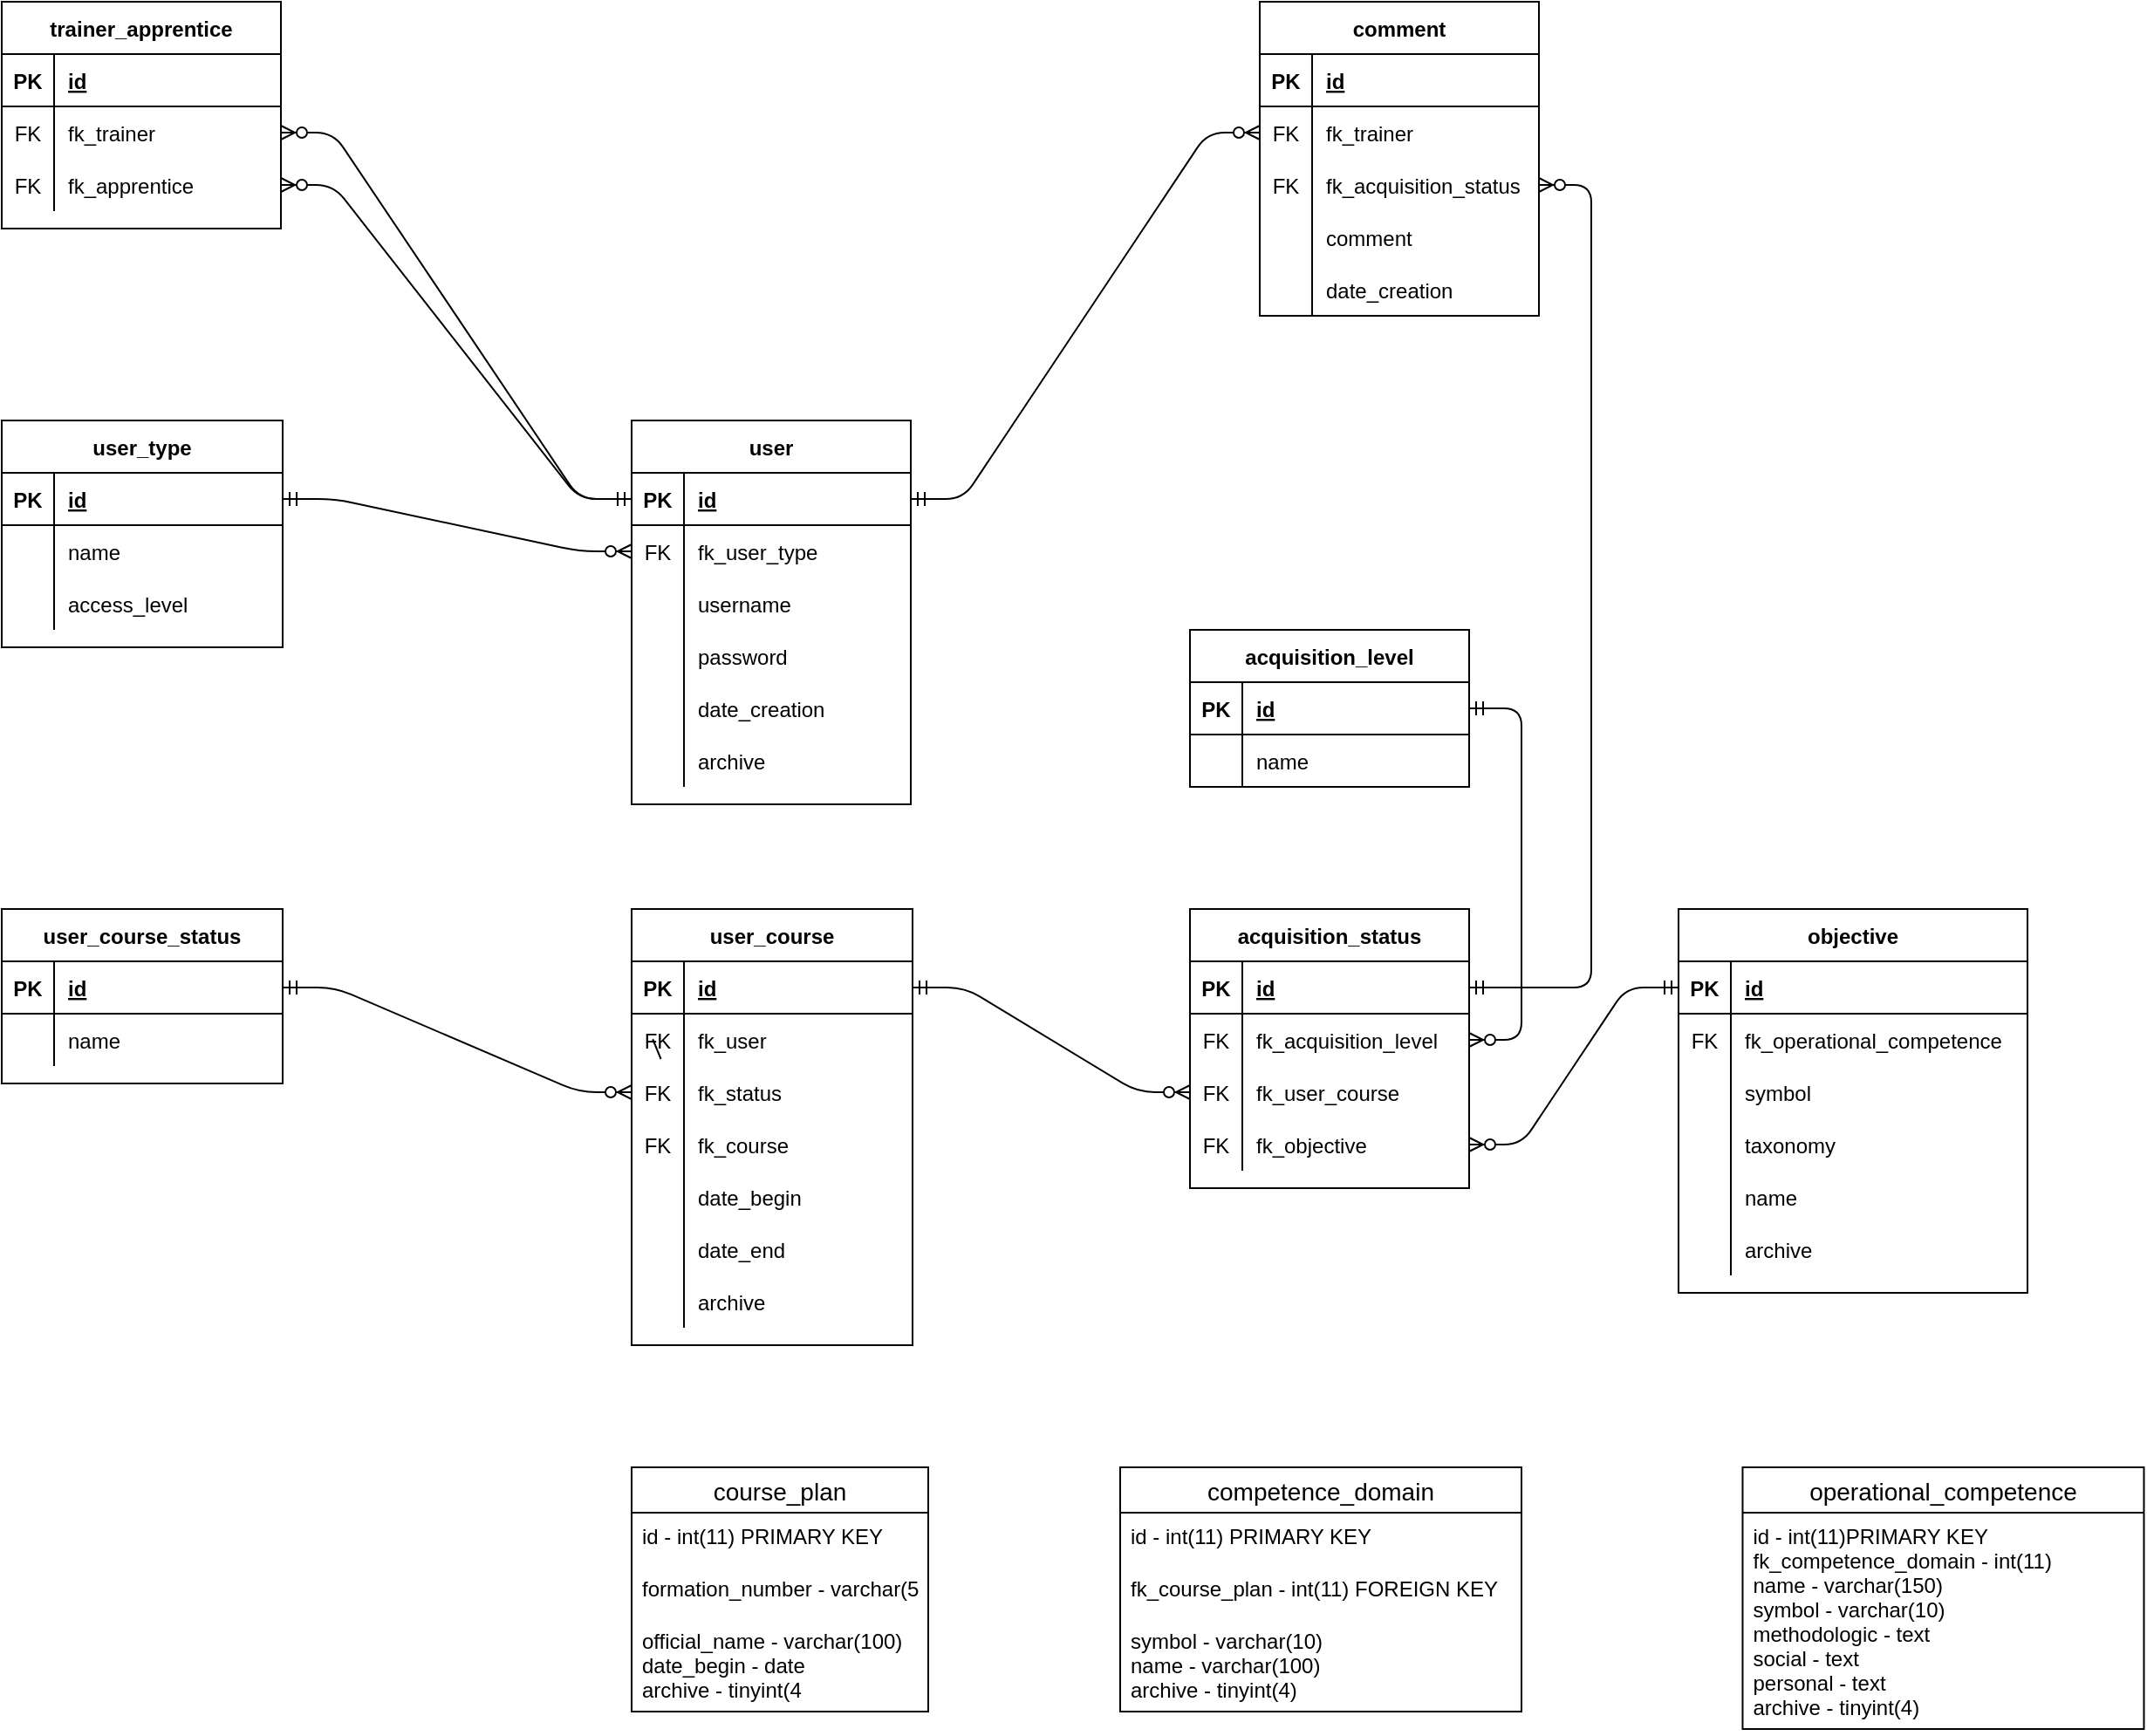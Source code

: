 <mxfile version="14.5.1" type="device"><diagram id="nrFtZgHq6ZsVmek2zuGJ" name="Page-1"><mxGraphModel dx="1990" dy="2162" grid="1" gridSize="10" guides="1" tooltips="1" connect="1" arrows="1" fold="1" page="1" pageScale="1" pageWidth="827" pageHeight="1169" math="0" shadow="0"><root><mxCell id="0"/><mxCell id="1" parent="0"/><mxCell id="5_k4IE1Wgl57Bt_z82Pm-29" value="" style="graphMlID=e2;rounded=0;endArrow=none;strokeColor=#000000;strokeWidth=1.0;startArrow=none;startFill=1;endFill=1" parent="1" edge="1"><mxGeometry relative="1" as="geometry"><mxPoint x="12.12" y="394.625" as="sourcePoint"/><mxPoint x="16.783" y="406" as="targetPoint"/></mxGeometry></mxCell><mxCell id="0BV1jl56qEXn9GhgQtEA-67" value="course_plan" style="swimlane;fontStyle=0;childLayout=stackLayout;horizontal=1;startSize=26;horizontalStack=0;resizeParent=1;resizeParentMax=0;resizeLast=0;collapsible=1;marginBottom=0;align=center;fontSize=14;" parent="1" vertex="1"><mxGeometry y="640" width="170" height="140" as="geometry"/></mxCell><mxCell id="0BV1jl56qEXn9GhgQtEA-68" value="id - int(11) PRIMARY KEY" style="text;strokeColor=none;fillColor=none;spacingLeft=4;spacingRight=4;overflow=hidden;rotatable=0;points=[[0,0.5],[1,0.5]];portConstraint=eastwest;fontSize=12;" parent="0BV1jl56qEXn9GhgQtEA-67" vertex="1"><mxGeometry y="26" width="170" height="30" as="geometry"/></mxCell><mxCell id="0BV1jl56qEXn9GhgQtEA-69" value="formation_number - varchar(5)" style="text;strokeColor=none;fillColor=none;spacingLeft=4;spacingRight=4;overflow=hidden;rotatable=0;points=[[0,0.5],[1,0.5]];portConstraint=eastwest;fontSize=12;" parent="0BV1jl56qEXn9GhgQtEA-67" vertex="1"><mxGeometry y="56" width="170" height="30" as="geometry"/></mxCell><mxCell id="0BV1jl56qEXn9GhgQtEA-70" value="official_name - varchar(100)&#10;date_begin - date&#10;archive - tinyint(4&#10;" style="text;strokeColor=none;fillColor=none;spacingLeft=4;spacingRight=4;overflow=hidden;rotatable=0;points=[[0,0.5],[1,0.5]];portConstraint=eastwest;fontSize=12;" parent="0BV1jl56qEXn9GhgQtEA-67" vertex="1"><mxGeometry y="86" width="170" height="54" as="geometry"/></mxCell><mxCell id="0BV1jl56qEXn9GhgQtEA-71" value="competence_domain" style="swimlane;fontStyle=0;childLayout=stackLayout;horizontal=1;startSize=26;horizontalStack=0;resizeParent=1;resizeParentMax=0;resizeLast=0;collapsible=1;marginBottom=0;align=center;fontSize=14;" parent="1" vertex="1"><mxGeometry x="280" y="640" width="230" height="140" as="geometry"/></mxCell><mxCell id="0BV1jl56qEXn9GhgQtEA-72" value="id - int(11) PRIMARY KEY" style="text;strokeColor=none;fillColor=none;spacingLeft=4;spacingRight=4;overflow=hidden;rotatable=0;points=[[0,0.5],[1,0.5]];portConstraint=eastwest;fontSize=12;" parent="0BV1jl56qEXn9GhgQtEA-71" vertex="1"><mxGeometry y="26" width="230" height="30" as="geometry"/></mxCell><mxCell id="0BV1jl56qEXn9GhgQtEA-73" value="fk_course_plan - int(11) FOREIGN KEY" style="text;strokeColor=none;fillColor=none;spacingLeft=4;spacingRight=4;overflow=hidden;rotatable=0;points=[[0,0.5],[1,0.5]];portConstraint=eastwest;fontSize=12;" parent="0BV1jl56qEXn9GhgQtEA-71" vertex="1"><mxGeometry y="56" width="230" height="30" as="geometry"/></mxCell><mxCell id="0BV1jl56qEXn9GhgQtEA-74" value="symbol - varchar(10)&#10;name - varchar(100)&#10;archive - tinyint(4)&#10;" style="text;strokeColor=none;fillColor=none;spacingLeft=4;spacingRight=4;overflow=hidden;rotatable=0;points=[[0,0.5],[1,0.5]];portConstraint=eastwest;fontSize=12;" parent="0BV1jl56qEXn9GhgQtEA-71" vertex="1"><mxGeometry y="86" width="230" height="54" as="geometry"/></mxCell><mxCell id="0BV1jl56qEXn9GhgQtEA-87" value="operational_competence" style="swimlane;fontStyle=0;childLayout=stackLayout;horizontal=1;startSize=26;horizontalStack=0;resizeParent=1;resizeParentMax=0;resizeLast=0;collapsible=1;marginBottom=0;align=center;fontSize=14;" parent="1" vertex="1"><mxGeometry x="636.74" y="640" width="230" height="150" as="geometry"/></mxCell><mxCell id="0BV1jl56qEXn9GhgQtEA-88" value="id - int(11)PRIMARY KEY&#10;fk_competence_domain - int(11)&#10;name - varchar(150)&#10;symbol - varchar(10)&#10;methodologic - text&#10;social - text&#10;personal - text&#10;archive - tinyint(4)&#10;" style="text;strokeColor=none;fillColor=none;spacingLeft=4;spacingRight=4;overflow=hidden;rotatable=0;points=[[0,0.5],[1,0.5]];portConstraint=eastwest;fontSize=12;" parent="0BV1jl56qEXn9GhgQtEA-87" vertex="1"><mxGeometry y="26" width="230" height="124" as="geometry"/></mxCell><mxCell id="-QQITjNCen39ZFEGmMMH-3" value="" style="edgeStyle=entityRelationEdgeStyle;fontSize=12;html=1;endArrow=ERzeroToMany;endFill=1;startArrow=ERmandOne;startFill=0;" parent="1" source="TRs-lFAUs9j5GoZxBY2p-78" target="TRs-lFAUs9j5GoZxBY2p-116" edge="1"><mxGeometry width="100" height="100" relative="1" as="geometry"><mxPoint x="-102.87" y="21.5" as="sourcePoint"/><mxPoint x="-100" y="-130" as="targetPoint"/></mxGeometry></mxCell><mxCell id="-QQITjNCen39ZFEGmMMH-4" value="" style="edgeStyle=entityRelationEdgeStyle;fontSize=12;html=1;endArrow=ERzeroToMany;endFill=1;startArrow=ERmandOne;startFill=0;" parent="1" source="TRs-lFAUs9j5GoZxBY2p-78" target="TRs-lFAUs9j5GoZxBY2p-119" edge="1"><mxGeometry width="100" height="100" relative="1" as="geometry"><mxPoint x="-102.87" y="21.5" as="sourcePoint"/><mxPoint x="-200" y="150" as="targetPoint"/></mxGeometry></mxCell><mxCell id="TRs-lFAUs9j5GoZxBY2p-1" value="acquisition_level" style="shape=table;startSize=30;container=1;collapsible=1;childLayout=tableLayout;fixedRows=1;rowLines=0;fontStyle=1;align=center;resizeLast=1;" vertex="1" parent="1"><mxGeometry x="320" y="160" width="160" height="90" as="geometry"/></mxCell><mxCell id="TRs-lFAUs9j5GoZxBY2p-2" value="" style="shape=partialRectangle;collapsible=0;dropTarget=0;pointerEvents=0;fillColor=none;top=0;left=0;bottom=1;right=0;points=[[0,0.5],[1,0.5]];portConstraint=eastwest;" vertex="1" parent="TRs-lFAUs9j5GoZxBY2p-1"><mxGeometry y="30" width="160" height="30" as="geometry"/></mxCell><mxCell id="TRs-lFAUs9j5GoZxBY2p-3" value="PK" style="shape=partialRectangle;connectable=0;fillColor=none;top=0;left=0;bottom=0;right=0;fontStyle=1;overflow=hidden;" vertex="1" parent="TRs-lFAUs9j5GoZxBY2p-2"><mxGeometry width="30" height="30" as="geometry"/></mxCell><mxCell id="TRs-lFAUs9j5GoZxBY2p-4" value="id" style="shape=partialRectangle;connectable=0;fillColor=none;top=0;left=0;bottom=0;right=0;align=left;spacingLeft=6;fontStyle=5;overflow=hidden;" vertex="1" parent="TRs-lFAUs9j5GoZxBY2p-2"><mxGeometry x="30" width="130" height="30" as="geometry"/></mxCell><mxCell id="TRs-lFAUs9j5GoZxBY2p-5" value="" style="shape=partialRectangle;collapsible=0;dropTarget=0;pointerEvents=0;fillColor=none;top=0;left=0;bottom=0;right=0;points=[[0,0.5],[1,0.5]];portConstraint=eastwest;" vertex="1" parent="TRs-lFAUs9j5GoZxBY2p-1"><mxGeometry y="60" width="160" height="30" as="geometry"/></mxCell><mxCell id="TRs-lFAUs9j5GoZxBY2p-6" value="" style="shape=partialRectangle;connectable=0;fillColor=none;top=0;left=0;bottom=0;right=0;editable=1;overflow=hidden;" vertex="1" parent="TRs-lFAUs9j5GoZxBY2p-5"><mxGeometry width="30" height="30" as="geometry"/></mxCell><mxCell id="TRs-lFAUs9j5GoZxBY2p-7" value="name" style="shape=partialRectangle;connectable=0;fillColor=none;top=0;left=0;bottom=0;right=0;align=left;spacingLeft=6;overflow=hidden;" vertex="1" parent="TRs-lFAUs9j5GoZxBY2p-5"><mxGeometry x="30" width="130" height="30" as="geometry"/></mxCell><mxCell id="TRs-lFAUs9j5GoZxBY2p-14" value="" style="edgeStyle=entityRelationEdgeStyle;fontSize=12;html=1;endArrow=ERmandOne;startArrow=ERzeroToMany;startFill=1;" edge="1" parent="1" source="TRs-lFAUs9j5GoZxBY2p-59" target="TRs-lFAUs9j5GoZxBY2p-2"><mxGeometry width="100" height="100" relative="1" as="geometry"><mxPoint x="260" y="360" as="sourcePoint"/><mxPoint x="470" y="-10" as="targetPoint"/></mxGeometry></mxCell><mxCell id="TRs-lFAUs9j5GoZxBY2p-15" value="comment" style="shape=table;startSize=30;container=1;collapsible=1;childLayout=tableLayout;fixedRows=1;rowLines=0;fontStyle=1;align=center;resizeLast=1;" vertex="1" parent="1"><mxGeometry x="360" y="-200" width="160" height="180" as="geometry"/></mxCell><mxCell id="TRs-lFAUs9j5GoZxBY2p-16" value="" style="shape=partialRectangle;collapsible=0;dropTarget=0;pointerEvents=0;fillColor=none;top=0;left=0;bottom=1;right=0;points=[[0,0.5],[1,0.5]];portConstraint=eastwest;" vertex="1" parent="TRs-lFAUs9j5GoZxBY2p-15"><mxGeometry y="30" width="160" height="30" as="geometry"/></mxCell><mxCell id="TRs-lFAUs9j5GoZxBY2p-17" value="PK" style="shape=partialRectangle;connectable=0;fillColor=none;top=0;left=0;bottom=0;right=0;fontStyle=1;overflow=hidden;" vertex="1" parent="TRs-lFAUs9j5GoZxBY2p-16"><mxGeometry width="30" height="30" as="geometry"/></mxCell><mxCell id="TRs-lFAUs9j5GoZxBY2p-18" value="id" style="shape=partialRectangle;connectable=0;fillColor=none;top=0;left=0;bottom=0;right=0;align=left;spacingLeft=6;fontStyle=5;overflow=hidden;" vertex="1" parent="TRs-lFAUs9j5GoZxBY2p-16"><mxGeometry x="30" width="130" height="30" as="geometry"/></mxCell><mxCell id="TRs-lFAUs9j5GoZxBY2p-29" value="" style="shape=partialRectangle;collapsible=0;dropTarget=0;pointerEvents=0;fillColor=none;top=0;left=0;bottom=0;right=0;points=[[0,0.5],[1,0.5]];portConstraint=eastwest;" vertex="1" parent="TRs-lFAUs9j5GoZxBY2p-15"><mxGeometry y="60" width="160" height="30" as="geometry"/></mxCell><mxCell id="TRs-lFAUs9j5GoZxBY2p-30" value="FK" style="shape=partialRectangle;connectable=0;fillColor=none;top=0;left=0;bottom=0;right=0;fontStyle=0;overflow=hidden;" vertex="1" parent="TRs-lFAUs9j5GoZxBY2p-29"><mxGeometry width="30" height="30" as="geometry"/></mxCell><mxCell id="TRs-lFAUs9j5GoZxBY2p-31" value="fk_trainer" style="shape=partialRectangle;connectable=0;fillColor=none;top=0;left=0;bottom=0;right=0;align=left;spacingLeft=6;fontStyle=0;overflow=hidden;" vertex="1" parent="TRs-lFAUs9j5GoZxBY2p-29"><mxGeometry x="30" width="130" height="30" as="geometry"/></mxCell><mxCell id="TRs-lFAUs9j5GoZxBY2p-32" value="" style="shape=partialRectangle;collapsible=0;dropTarget=0;pointerEvents=0;fillColor=none;top=0;left=0;bottom=0;right=0;points=[[0,0.5],[1,0.5]];portConstraint=eastwest;" vertex="1" parent="TRs-lFAUs9j5GoZxBY2p-15"><mxGeometry y="90" width="160" height="30" as="geometry"/></mxCell><mxCell id="TRs-lFAUs9j5GoZxBY2p-33" value="FK" style="shape=partialRectangle;connectable=0;fillColor=none;top=0;left=0;bottom=0;right=0;fontStyle=0;overflow=hidden;" vertex="1" parent="TRs-lFAUs9j5GoZxBY2p-32"><mxGeometry width="30" height="30" as="geometry"/></mxCell><mxCell id="TRs-lFAUs9j5GoZxBY2p-34" value="fk_acquisition_status" style="shape=partialRectangle;connectable=0;fillColor=none;top=0;left=0;bottom=0;right=0;align=left;spacingLeft=6;fontStyle=0;overflow=hidden;" vertex="1" parent="TRs-lFAUs9j5GoZxBY2p-32"><mxGeometry x="30" width="130" height="30" as="geometry"/></mxCell><mxCell id="TRs-lFAUs9j5GoZxBY2p-25" value="" style="shape=partialRectangle;collapsible=0;dropTarget=0;pointerEvents=0;fillColor=none;top=0;left=0;bottom=0;right=0;points=[[0,0.5],[1,0.5]];portConstraint=eastwest;" vertex="1" parent="TRs-lFAUs9j5GoZxBY2p-15"><mxGeometry y="120" width="160" height="30" as="geometry"/></mxCell><mxCell id="TRs-lFAUs9j5GoZxBY2p-26" value="" style="shape=partialRectangle;connectable=0;fillColor=none;top=0;left=0;bottom=0;right=0;editable=1;overflow=hidden;" vertex="1" parent="TRs-lFAUs9j5GoZxBY2p-25"><mxGeometry width="30" height="30" as="geometry"/></mxCell><mxCell id="TRs-lFAUs9j5GoZxBY2p-27" value="comment" style="shape=partialRectangle;connectable=0;fillColor=none;top=0;left=0;bottom=0;right=0;align=left;spacingLeft=6;overflow=hidden;" vertex="1" parent="TRs-lFAUs9j5GoZxBY2p-25"><mxGeometry x="30" width="130" height="30" as="geometry"/></mxCell><mxCell id="TRs-lFAUs9j5GoZxBY2p-35" value="" style="shape=partialRectangle;collapsible=0;dropTarget=0;pointerEvents=0;fillColor=none;top=0;left=0;bottom=0;right=0;points=[[0,0.5],[1,0.5]];portConstraint=eastwest;" vertex="1" parent="TRs-lFAUs9j5GoZxBY2p-15"><mxGeometry y="150" width="160" height="30" as="geometry"/></mxCell><mxCell id="TRs-lFAUs9j5GoZxBY2p-36" value="" style="shape=partialRectangle;connectable=0;fillColor=none;top=0;left=0;bottom=0;right=0;editable=1;overflow=hidden;" vertex="1" parent="TRs-lFAUs9j5GoZxBY2p-35"><mxGeometry width="30" height="30" as="geometry"/></mxCell><mxCell id="TRs-lFAUs9j5GoZxBY2p-37" value="date_creation" style="shape=partialRectangle;connectable=0;fillColor=none;top=0;left=0;bottom=0;right=0;align=left;spacingLeft=6;overflow=hidden;" vertex="1" parent="TRs-lFAUs9j5GoZxBY2p-35"><mxGeometry x="30" width="130" height="30" as="geometry"/></mxCell><mxCell id="TRs-lFAUs9j5GoZxBY2p-39" value="" style="edgeStyle=entityRelationEdgeStyle;fontSize=12;html=1;endArrow=ERzeroToMany;startArrow=ERmandOne;" edge="1" parent="1" source="TRs-lFAUs9j5GoZxBY2p-78" target="TRs-lFAUs9j5GoZxBY2p-29"><mxGeometry width="100" height="100" relative="1" as="geometry"><mxPoint x="180" y="-80" as="sourcePoint"/><mxPoint x="280" y="-180" as="targetPoint"/></mxGeometry></mxCell><mxCell id="TRs-lFAUs9j5GoZxBY2p-40" value="acquisition_status" style="shape=table;startSize=30;container=1;collapsible=1;childLayout=tableLayout;fixedRows=1;rowLines=0;fontStyle=1;align=center;resizeLast=1;" vertex="1" parent="1"><mxGeometry x="320" y="320" width="160" height="160" as="geometry"/></mxCell><mxCell id="TRs-lFAUs9j5GoZxBY2p-41" value="" style="shape=partialRectangle;collapsible=0;dropTarget=0;pointerEvents=0;fillColor=none;top=0;left=0;bottom=1;right=0;points=[[0,0.5],[1,0.5]];portConstraint=eastwest;" vertex="1" parent="TRs-lFAUs9j5GoZxBY2p-40"><mxGeometry y="30" width="160" height="30" as="geometry"/></mxCell><mxCell id="TRs-lFAUs9j5GoZxBY2p-42" value="PK" style="shape=partialRectangle;connectable=0;fillColor=none;top=0;left=0;bottom=0;right=0;fontStyle=1;overflow=hidden;" vertex="1" parent="TRs-lFAUs9j5GoZxBY2p-41"><mxGeometry width="30" height="30" as="geometry"/></mxCell><mxCell id="TRs-lFAUs9j5GoZxBY2p-43" value="id" style="shape=partialRectangle;connectable=0;fillColor=none;top=0;left=0;bottom=0;right=0;align=left;spacingLeft=6;fontStyle=5;overflow=hidden;" vertex="1" parent="TRs-lFAUs9j5GoZxBY2p-41"><mxGeometry x="30" width="130" height="30" as="geometry"/></mxCell><mxCell id="TRs-lFAUs9j5GoZxBY2p-59" value="" style="shape=partialRectangle;collapsible=0;dropTarget=0;pointerEvents=0;fillColor=none;top=0;left=0;bottom=0;right=0;points=[[0,0.5],[1,0.5]];portConstraint=eastwest;" vertex="1" parent="TRs-lFAUs9j5GoZxBY2p-40"><mxGeometry y="60" width="160" height="30" as="geometry"/></mxCell><mxCell id="TRs-lFAUs9j5GoZxBY2p-60" value="FK" style="shape=partialRectangle;connectable=0;fillColor=none;top=0;left=0;bottom=0;right=0;fontStyle=0;overflow=hidden;" vertex="1" parent="TRs-lFAUs9j5GoZxBY2p-59"><mxGeometry width="30" height="30" as="geometry"/></mxCell><mxCell id="TRs-lFAUs9j5GoZxBY2p-61" value="fk_acquisition_level" style="shape=partialRectangle;connectable=0;fillColor=none;top=0;left=0;bottom=0;right=0;align=left;spacingLeft=6;fontStyle=0;overflow=hidden;" vertex="1" parent="TRs-lFAUs9j5GoZxBY2p-59"><mxGeometry x="30" width="130" height="30" as="geometry"/></mxCell><mxCell id="TRs-lFAUs9j5GoZxBY2p-56" value="" style="shape=partialRectangle;collapsible=0;dropTarget=0;pointerEvents=0;fillColor=none;top=0;left=0;bottom=0;right=0;points=[[0,0.5],[1,0.5]];portConstraint=eastwest;" vertex="1" parent="TRs-lFAUs9j5GoZxBY2p-40"><mxGeometry y="90" width="160" height="30" as="geometry"/></mxCell><mxCell id="TRs-lFAUs9j5GoZxBY2p-57" value="FK" style="shape=partialRectangle;connectable=0;fillColor=none;top=0;left=0;bottom=0;right=0;fontStyle=0;overflow=hidden;" vertex="1" parent="TRs-lFAUs9j5GoZxBY2p-56"><mxGeometry width="30" height="30" as="geometry"/></mxCell><mxCell id="TRs-lFAUs9j5GoZxBY2p-58" value="fk_user_course" style="shape=partialRectangle;connectable=0;fillColor=none;top=0;left=0;bottom=0;right=0;align=left;spacingLeft=6;fontStyle=0;overflow=hidden;" vertex="1" parent="TRs-lFAUs9j5GoZxBY2p-56"><mxGeometry x="30" width="130" height="30" as="geometry"/></mxCell><mxCell id="TRs-lFAUs9j5GoZxBY2p-53" value="" style="shape=partialRectangle;collapsible=0;dropTarget=0;pointerEvents=0;fillColor=none;top=0;left=0;bottom=0;right=0;points=[[0,0.5],[1,0.5]];portConstraint=eastwest;" vertex="1" parent="TRs-lFAUs9j5GoZxBY2p-40"><mxGeometry y="120" width="160" height="30" as="geometry"/></mxCell><mxCell id="TRs-lFAUs9j5GoZxBY2p-54" value="FK" style="shape=partialRectangle;connectable=0;fillColor=none;top=0;left=0;bottom=0;right=0;fontStyle=0;overflow=hidden;" vertex="1" parent="TRs-lFAUs9j5GoZxBY2p-53"><mxGeometry width="30" height="30" as="geometry"/></mxCell><mxCell id="TRs-lFAUs9j5GoZxBY2p-55" value="fk_objective" style="shape=partialRectangle;connectable=0;fillColor=none;top=0;left=0;bottom=0;right=0;align=left;spacingLeft=6;fontStyle=0;overflow=hidden;" vertex="1" parent="TRs-lFAUs9j5GoZxBY2p-53"><mxGeometry x="30" width="130" height="30" as="geometry"/></mxCell><mxCell id="TRs-lFAUs9j5GoZxBY2p-63" value="" style="edgeStyle=entityRelationEdgeStyle;fontSize=12;html=1;endArrow=ERzeroToMany;startArrow=ERmandOne;" edge="1" parent="1" source="TRs-lFAUs9j5GoZxBY2p-41" target="TRs-lFAUs9j5GoZxBY2p-32"><mxGeometry width="100" height="100" relative="1" as="geometry"><mxPoint x="230" y="130.5" as="sourcePoint"/><mxPoint x="250" y="20.5" as="targetPoint"/></mxGeometry></mxCell><mxCell id="TRs-lFAUs9j5GoZxBY2p-64" value="user_type" style="shape=table;startSize=30;container=1;collapsible=1;childLayout=tableLayout;fixedRows=1;rowLines=0;fontStyle=1;align=center;resizeLast=1;" vertex="1" parent="1"><mxGeometry x="-361" y="40" width="161" height="130" as="geometry"/></mxCell><mxCell id="TRs-lFAUs9j5GoZxBY2p-65" value="" style="shape=partialRectangle;collapsible=0;dropTarget=0;pointerEvents=0;fillColor=none;top=0;left=0;bottom=1;right=0;points=[[0,0.5],[1,0.5]];portConstraint=eastwest;" vertex="1" parent="TRs-lFAUs9j5GoZxBY2p-64"><mxGeometry y="30" width="161" height="30" as="geometry"/></mxCell><mxCell id="TRs-lFAUs9j5GoZxBY2p-66" value="PK" style="shape=partialRectangle;connectable=0;fillColor=none;top=0;left=0;bottom=0;right=0;fontStyle=1;overflow=hidden;" vertex="1" parent="TRs-lFAUs9j5GoZxBY2p-65"><mxGeometry width="30" height="30" as="geometry"/></mxCell><mxCell id="TRs-lFAUs9j5GoZxBY2p-67" value="id" style="shape=partialRectangle;connectable=0;fillColor=none;top=0;left=0;bottom=0;right=0;align=left;spacingLeft=6;fontStyle=5;overflow=hidden;" vertex="1" parent="TRs-lFAUs9j5GoZxBY2p-65"><mxGeometry x="30" width="131" height="30" as="geometry"/></mxCell><mxCell id="TRs-lFAUs9j5GoZxBY2p-68" value="" style="shape=partialRectangle;collapsible=0;dropTarget=0;pointerEvents=0;fillColor=none;top=0;left=0;bottom=0;right=0;points=[[0,0.5],[1,0.5]];portConstraint=eastwest;" vertex="1" parent="TRs-lFAUs9j5GoZxBY2p-64"><mxGeometry y="60" width="161" height="30" as="geometry"/></mxCell><mxCell id="TRs-lFAUs9j5GoZxBY2p-69" value="" style="shape=partialRectangle;connectable=0;fillColor=none;top=0;left=0;bottom=0;right=0;editable=1;overflow=hidden;" vertex="1" parent="TRs-lFAUs9j5GoZxBY2p-68"><mxGeometry width="30" height="30" as="geometry"/></mxCell><mxCell id="TRs-lFAUs9j5GoZxBY2p-70" value="name" style="shape=partialRectangle;connectable=0;fillColor=none;top=0;left=0;bottom=0;right=0;align=left;spacingLeft=6;overflow=hidden;" vertex="1" parent="TRs-lFAUs9j5GoZxBY2p-68"><mxGeometry x="30" width="131" height="30" as="geometry"/></mxCell><mxCell id="TRs-lFAUs9j5GoZxBY2p-71" value="" style="shape=partialRectangle;collapsible=0;dropTarget=0;pointerEvents=0;fillColor=none;top=0;left=0;bottom=0;right=0;points=[[0,0.5],[1,0.5]];portConstraint=eastwest;" vertex="1" parent="TRs-lFAUs9j5GoZxBY2p-64"><mxGeometry y="90" width="161" height="30" as="geometry"/></mxCell><mxCell id="TRs-lFAUs9j5GoZxBY2p-72" value="" style="shape=partialRectangle;connectable=0;fillColor=none;top=0;left=0;bottom=0;right=0;editable=1;overflow=hidden;" vertex="1" parent="TRs-lFAUs9j5GoZxBY2p-71"><mxGeometry width="30" height="30" as="geometry"/></mxCell><mxCell id="TRs-lFAUs9j5GoZxBY2p-73" value="access_level" style="shape=partialRectangle;connectable=0;fillColor=none;top=0;left=0;bottom=0;right=0;align=left;spacingLeft=6;overflow=hidden;" vertex="1" parent="TRs-lFAUs9j5GoZxBY2p-71"><mxGeometry x="30" width="131" height="30" as="geometry"/></mxCell><mxCell id="TRs-lFAUs9j5GoZxBY2p-77" value="user" style="shape=table;startSize=30;container=1;collapsible=1;childLayout=tableLayout;fixedRows=1;rowLines=0;fontStyle=1;align=center;resizeLast=1;" vertex="1" parent="1"><mxGeometry y="40" width="160" height="220" as="geometry"><mxRectangle y="40" width="60" height="30" as="alternateBounds"/></mxGeometry></mxCell><mxCell id="TRs-lFAUs9j5GoZxBY2p-78" value="" style="shape=partialRectangle;collapsible=0;dropTarget=0;pointerEvents=0;fillColor=none;top=0;left=0;bottom=1;right=0;points=[[0,0.5],[1,0.5]];portConstraint=eastwest;" vertex="1" parent="TRs-lFAUs9j5GoZxBY2p-77"><mxGeometry y="30" width="160" height="30" as="geometry"/></mxCell><mxCell id="TRs-lFAUs9j5GoZxBY2p-79" value="PK" style="shape=partialRectangle;connectable=0;fillColor=none;top=0;left=0;bottom=0;right=0;fontStyle=1;overflow=hidden;" vertex="1" parent="TRs-lFAUs9j5GoZxBY2p-78"><mxGeometry width="30" height="30" as="geometry"/></mxCell><mxCell id="TRs-lFAUs9j5GoZxBY2p-80" value="id" style="shape=partialRectangle;connectable=0;fillColor=none;top=0;left=0;bottom=0;right=0;align=left;spacingLeft=6;fontStyle=5;overflow=hidden;" vertex="1" parent="TRs-lFAUs9j5GoZxBY2p-78"><mxGeometry x="30" width="130" height="30" as="geometry"/></mxCell><mxCell id="TRs-lFAUs9j5GoZxBY2p-94" value="" style="shape=partialRectangle;collapsible=0;dropTarget=0;pointerEvents=0;fillColor=none;top=0;left=0;bottom=0;right=0;points=[[0,0.5],[1,0.5]];portConstraint=eastwest;" vertex="1" parent="TRs-lFAUs9j5GoZxBY2p-77"><mxGeometry y="60" width="160" height="30" as="geometry"/></mxCell><mxCell id="TRs-lFAUs9j5GoZxBY2p-95" value="FK" style="shape=partialRectangle;connectable=0;fillColor=none;top=0;left=0;bottom=0;right=0;fontStyle=0;overflow=hidden;" vertex="1" parent="TRs-lFAUs9j5GoZxBY2p-94"><mxGeometry width="30" height="30" as="geometry"/></mxCell><mxCell id="TRs-lFAUs9j5GoZxBY2p-96" value="fk_user_type" style="shape=partialRectangle;connectable=0;fillColor=none;top=0;left=0;bottom=0;right=0;align=left;spacingLeft=6;fontStyle=0;overflow=hidden;" vertex="1" parent="TRs-lFAUs9j5GoZxBY2p-94"><mxGeometry x="30" width="130" height="30" as="geometry"/></mxCell><mxCell id="TRs-lFAUs9j5GoZxBY2p-81" value="" style="shape=partialRectangle;collapsible=0;dropTarget=0;pointerEvents=0;fillColor=none;top=0;left=0;bottom=0;right=0;points=[[0,0.5],[1,0.5]];portConstraint=eastwest;" vertex="1" parent="TRs-lFAUs9j5GoZxBY2p-77"><mxGeometry y="90" width="160" height="30" as="geometry"/></mxCell><mxCell id="TRs-lFAUs9j5GoZxBY2p-82" value="" style="shape=partialRectangle;connectable=0;fillColor=none;top=0;left=0;bottom=0;right=0;editable=1;overflow=hidden;" vertex="1" parent="TRs-lFAUs9j5GoZxBY2p-81"><mxGeometry width="30" height="30" as="geometry"/></mxCell><mxCell id="TRs-lFAUs9j5GoZxBY2p-83" value="username" style="shape=partialRectangle;connectable=0;fillColor=none;top=0;left=0;bottom=0;right=0;align=left;spacingLeft=6;overflow=hidden;" vertex="1" parent="TRs-lFAUs9j5GoZxBY2p-81"><mxGeometry x="30" width="130" height="30" as="geometry"/></mxCell><mxCell id="TRs-lFAUs9j5GoZxBY2p-84" value="" style="shape=partialRectangle;collapsible=0;dropTarget=0;pointerEvents=0;fillColor=none;top=0;left=0;bottom=0;right=0;points=[[0,0.5],[1,0.5]];portConstraint=eastwest;" vertex="1" parent="TRs-lFAUs9j5GoZxBY2p-77"><mxGeometry y="120" width="160" height="30" as="geometry"/></mxCell><mxCell id="TRs-lFAUs9j5GoZxBY2p-85" value="" style="shape=partialRectangle;connectable=0;fillColor=none;top=0;left=0;bottom=0;right=0;editable=1;overflow=hidden;" vertex="1" parent="TRs-lFAUs9j5GoZxBY2p-84"><mxGeometry width="30" height="30" as="geometry"/></mxCell><mxCell id="TRs-lFAUs9j5GoZxBY2p-86" value="password" style="shape=partialRectangle;connectable=0;fillColor=none;top=0;left=0;bottom=0;right=0;align=left;spacingLeft=6;overflow=hidden;" vertex="1" parent="TRs-lFAUs9j5GoZxBY2p-84"><mxGeometry x="30" width="130" height="30" as="geometry"/></mxCell><mxCell id="TRs-lFAUs9j5GoZxBY2p-87" value="" style="shape=partialRectangle;collapsible=0;dropTarget=0;pointerEvents=0;fillColor=none;top=0;left=0;bottom=0;right=0;points=[[0,0.5],[1,0.5]];portConstraint=eastwest;" vertex="1" parent="TRs-lFAUs9j5GoZxBY2p-77"><mxGeometry y="150" width="160" height="30" as="geometry"/></mxCell><mxCell id="TRs-lFAUs9j5GoZxBY2p-88" value="" style="shape=partialRectangle;connectable=0;fillColor=none;top=0;left=0;bottom=0;right=0;editable=1;overflow=hidden;" vertex="1" parent="TRs-lFAUs9j5GoZxBY2p-87"><mxGeometry width="30" height="30" as="geometry"/></mxCell><mxCell id="TRs-lFAUs9j5GoZxBY2p-89" value="date_creation" style="shape=partialRectangle;connectable=0;fillColor=none;top=0;left=0;bottom=0;right=0;align=left;spacingLeft=6;overflow=hidden;" vertex="1" parent="TRs-lFAUs9j5GoZxBY2p-87"><mxGeometry x="30" width="130" height="30" as="geometry"/></mxCell><mxCell id="TRs-lFAUs9j5GoZxBY2p-97" value="" style="shape=partialRectangle;collapsible=0;dropTarget=0;pointerEvents=0;fillColor=none;top=0;left=0;bottom=0;right=0;points=[[0,0.5],[1,0.5]];portConstraint=eastwest;" vertex="1" parent="TRs-lFAUs9j5GoZxBY2p-77"><mxGeometry y="180" width="160" height="30" as="geometry"/></mxCell><mxCell id="TRs-lFAUs9j5GoZxBY2p-98" value="" style="shape=partialRectangle;connectable=0;fillColor=none;top=0;left=0;bottom=0;right=0;editable=1;overflow=hidden;" vertex="1" parent="TRs-lFAUs9j5GoZxBY2p-97"><mxGeometry width="30" height="30" as="geometry"/></mxCell><mxCell id="TRs-lFAUs9j5GoZxBY2p-99" value="archive" style="shape=partialRectangle;connectable=0;fillColor=none;top=0;left=0;bottom=0;right=0;align=left;spacingLeft=6;overflow=hidden;" vertex="1" parent="TRs-lFAUs9j5GoZxBY2p-97"><mxGeometry x="30" width="130" height="30" as="geometry"/></mxCell><mxCell id="TRs-lFAUs9j5GoZxBY2p-101" value="" style="edgeStyle=entityRelationEdgeStyle;fontSize=12;html=1;endArrow=ERzeroToMany;startArrow=ERmandOne;" edge="1" parent="1" source="TRs-lFAUs9j5GoZxBY2p-65" target="TRs-lFAUs9j5GoZxBY2p-94"><mxGeometry width="100" height="100" relative="1" as="geometry"><mxPoint x="170" y="130" as="sourcePoint"/><mxPoint x="170" y="-170" as="targetPoint"/></mxGeometry></mxCell><mxCell id="TRs-lFAUs9j5GoZxBY2p-103" value="trainer_apprentice" style="shape=table;startSize=30;container=1;collapsible=1;childLayout=tableLayout;fixedRows=1;rowLines=0;fontStyle=1;align=center;resizeLast=1;" vertex="1" parent="1"><mxGeometry x="-361" y="-200" width="160" height="130" as="geometry"/></mxCell><mxCell id="TRs-lFAUs9j5GoZxBY2p-104" value="" style="shape=partialRectangle;collapsible=0;dropTarget=0;pointerEvents=0;fillColor=none;top=0;left=0;bottom=1;right=0;points=[[0,0.5],[1,0.5]];portConstraint=eastwest;" vertex="1" parent="TRs-lFAUs9j5GoZxBY2p-103"><mxGeometry y="30" width="160" height="30" as="geometry"/></mxCell><mxCell id="TRs-lFAUs9j5GoZxBY2p-105" value="PK" style="shape=partialRectangle;connectable=0;fillColor=none;top=0;left=0;bottom=0;right=0;fontStyle=1;overflow=hidden;" vertex="1" parent="TRs-lFAUs9j5GoZxBY2p-104"><mxGeometry width="30" height="30" as="geometry"/></mxCell><mxCell id="TRs-lFAUs9j5GoZxBY2p-106" value="id" style="shape=partialRectangle;connectable=0;fillColor=none;top=0;left=0;bottom=0;right=0;align=left;spacingLeft=6;fontStyle=5;overflow=hidden;" vertex="1" parent="TRs-lFAUs9j5GoZxBY2p-104"><mxGeometry x="30" width="130" height="30" as="geometry"/></mxCell><mxCell id="TRs-lFAUs9j5GoZxBY2p-116" value="" style="shape=partialRectangle;collapsible=0;dropTarget=0;pointerEvents=0;fillColor=none;top=0;left=0;bottom=0;right=0;points=[[0,0.5],[1,0.5]];portConstraint=eastwest;" vertex="1" parent="TRs-lFAUs9j5GoZxBY2p-103"><mxGeometry y="60" width="160" height="30" as="geometry"/></mxCell><mxCell id="TRs-lFAUs9j5GoZxBY2p-117" value="FK" style="shape=partialRectangle;connectable=0;fillColor=none;top=0;left=0;bottom=0;right=0;fontStyle=0;overflow=hidden;" vertex="1" parent="TRs-lFAUs9j5GoZxBY2p-116"><mxGeometry width="30" height="30" as="geometry"/></mxCell><mxCell id="TRs-lFAUs9j5GoZxBY2p-118" value="fk_trainer" style="shape=partialRectangle;connectable=0;fillColor=none;top=0;left=0;bottom=0;right=0;align=left;spacingLeft=6;fontStyle=0;overflow=hidden;" vertex="1" parent="TRs-lFAUs9j5GoZxBY2p-116"><mxGeometry x="30" width="130" height="30" as="geometry"/></mxCell><mxCell id="TRs-lFAUs9j5GoZxBY2p-119" value="" style="shape=partialRectangle;collapsible=0;dropTarget=0;pointerEvents=0;fillColor=none;top=0;left=0;bottom=0;right=0;points=[[0,0.5],[1,0.5]];portConstraint=eastwest;" vertex="1" parent="TRs-lFAUs9j5GoZxBY2p-103"><mxGeometry y="90" width="160" height="30" as="geometry"/></mxCell><mxCell id="TRs-lFAUs9j5GoZxBY2p-120" value="FK" style="shape=partialRectangle;connectable=0;fillColor=none;top=0;left=0;bottom=0;right=0;fontStyle=0;overflow=hidden;" vertex="1" parent="TRs-lFAUs9j5GoZxBY2p-119"><mxGeometry width="30" height="30" as="geometry"/></mxCell><mxCell id="TRs-lFAUs9j5GoZxBY2p-121" value="fk_apprentice" style="shape=partialRectangle;connectable=0;fillColor=none;top=0;left=0;bottom=0;right=0;align=left;spacingLeft=6;fontStyle=0;overflow=hidden;" vertex="1" parent="TRs-lFAUs9j5GoZxBY2p-119"><mxGeometry x="30" width="130" height="30" as="geometry"/></mxCell><mxCell id="TRs-lFAUs9j5GoZxBY2p-123" value="user_course_status" style="shape=table;startSize=30;container=1;collapsible=1;childLayout=tableLayout;fixedRows=1;rowLines=0;fontStyle=1;align=center;resizeLast=1;" vertex="1" parent="1"><mxGeometry x="-361" y="320" width="161" height="100" as="geometry"/></mxCell><mxCell id="TRs-lFAUs9j5GoZxBY2p-124" value="" style="shape=partialRectangle;collapsible=0;dropTarget=0;pointerEvents=0;fillColor=none;top=0;left=0;bottom=1;right=0;points=[[0,0.5],[1,0.5]];portConstraint=eastwest;" vertex="1" parent="TRs-lFAUs9j5GoZxBY2p-123"><mxGeometry y="30" width="161" height="30" as="geometry"/></mxCell><mxCell id="TRs-lFAUs9j5GoZxBY2p-125" value="PK" style="shape=partialRectangle;connectable=0;fillColor=none;top=0;left=0;bottom=0;right=0;fontStyle=1;overflow=hidden;" vertex="1" parent="TRs-lFAUs9j5GoZxBY2p-124"><mxGeometry width="30" height="30" as="geometry"/></mxCell><mxCell id="TRs-lFAUs9j5GoZxBY2p-126" value="id" style="shape=partialRectangle;connectable=0;fillColor=none;top=0;left=0;bottom=0;right=0;align=left;spacingLeft=6;fontStyle=5;overflow=hidden;" vertex="1" parent="TRs-lFAUs9j5GoZxBY2p-124"><mxGeometry x="30" width="131" height="30" as="geometry"/></mxCell><mxCell id="TRs-lFAUs9j5GoZxBY2p-127" value="" style="shape=partialRectangle;collapsible=0;dropTarget=0;pointerEvents=0;fillColor=none;top=0;left=0;bottom=0;right=0;points=[[0,0.5],[1,0.5]];portConstraint=eastwest;" vertex="1" parent="TRs-lFAUs9j5GoZxBY2p-123"><mxGeometry y="60" width="161" height="30" as="geometry"/></mxCell><mxCell id="TRs-lFAUs9j5GoZxBY2p-128" value="" style="shape=partialRectangle;connectable=0;fillColor=none;top=0;left=0;bottom=0;right=0;editable=1;overflow=hidden;" vertex="1" parent="TRs-lFAUs9j5GoZxBY2p-127"><mxGeometry width="30" height="30" as="geometry"/></mxCell><mxCell id="TRs-lFAUs9j5GoZxBY2p-129" value="name" style="shape=partialRectangle;connectable=0;fillColor=none;top=0;left=0;bottom=0;right=0;align=left;spacingLeft=6;overflow=hidden;" vertex="1" parent="TRs-lFAUs9j5GoZxBY2p-127"><mxGeometry x="30" width="131" height="30" as="geometry"/></mxCell><mxCell id="TRs-lFAUs9j5GoZxBY2p-140" value="user_course" style="shape=table;startSize=30;container=1;collapsible=1;childLayout=tableLayout;fixedRows=1;rowLines=0;fontStyle=1;align=center;resizeLast=1;" vertex="1" parent="1"><mxGeometry y="320" width="161" height="250" as="geometry"/></mxCell><mxCell id="TRs-lFAUs9j5GoZxBY2p-141" value="" style="shape=partialRectangle;collapsible=0;dropTarget=0;pointerEvents=0;fillColor=none;top=0;left=0;bottom=1;right=0;points=[[0,0.5],[1,0.5]];portConstraint=eastwest;" vertex="1" parent="TRs-lFAUs9j5GoZxBY2p-140"><mxGeometry y="30" width="161" height="30" as="geometry"/></mxCell><mxCell id="TRs-lFAUs9j5GoZxBY2p-142" value="PK" style="shape=partialRectangle;connectable=0;fillColor=none;top=0;left=0;bottom=0;right=0;fontStyle=1;overflow=hidden;" vertex="1" parent="TRs-lFAUs9j5GoZxBY2p-141"><mxGeometry width="30" height="30" as="geometry"/></mxCell><mxCell id="TRs-lFAUs9j5GoZxBY2p-143" value="id" style="shape=partialRectangle;connectable=0;fillColor=none;top=0;left=0;bottom=0;right=0;align=left;spacingLeft=6;fontStyle=5;overflow=hidden;" vertex="1" parent="TRs-lFAUs9j5GoZxBY2p-141"><mxGeometry x="30" width="131" height="30" as="geometry"/></mxCell><mxCell id="TRs-lFAUs9j5GoZxBY2p-153" value="" style="shape=partialRectangle;collapsible=0;dropTarget=0;pointerEvents=0;fillColor=none;top=0;left=0;bottom=0;right=0;points=[[0,0.5],[1,0.5]];portConstraint=eastwest;" vertex="1" parent="TRs-lFAUs9j5GoZxBY2p-140"><mxGeometry y="60" width="161" height="30" as="geometry"/></mxCell><mxCell id="TRs-lFAUs9j5GoZxBY2p-154" value="FK" style="shape=partialRectangle;connectable=0;fillColor=none;top=0;left=0;bottom=0;right=0;fontStyle=0;overflow=hidden;" vertex="1" parent="TRs-lFAUs9j5GoZxBY2p-153"><mxGeometry width="30" height="30" as="geometry"/></mxCell><mxCell id="TRs-lFAUs9j5GoZxBY2p-155" value="fk_user" style="shape=partialRectangle;connectable=0;fillColor=none;top=0;left=0;bottom=0;right=0;align=left;spacingLeft=6;fontStyle=0;overflow=hidden;" vertex="1" parent="TRs-lFAUs9j5GoZxBY2p-153"><mxGeometry x="30" width="131" height="30" as="geometry"/></mxCell><mxCell id="TRs-lFAUs9j5GoZxBY2p-159" value="" style="shape=partialRectangle;collapsible=0;dropTarget=0;pointerEvents=0;fillColor=none;top=0;left=0;bottom=0;right=0;points=[[0,0.5],[1,0.5]];portConstraint=eastwest;" vertex="1" parent="TRs-lFAUs9j5GoZxBY2p-140"><mxGeometry y="90" width="161" height="30" as="geometry"/></mxCell><mxCell id="TRs-lFAUs9j5GoZxBY2p-160" value="FK" style="shape=partialRectangle;connectable=0;fillColor=none;top=0;left=0;bottom=0;right=0;fontStyle=0;overflow=hidden;" vertex="1" parent="TRs-lFAUs9j5GoZxBY2p-159"><mxGeometry width="30" height="30" as="geometry"/></mxCell><mxCell id="TRs-lFAUs9j5GoZxBY2p-161" value="fk_status" style="shape=partialRectangle;connectable=0;fillColor=none;top=0;left=0;bottom=0;right=0;align=left;spacingLeft=6;fontStyle=0;overflow=hidden;" vertex="1" parent="TRs-lFAUs9j5GoZxBY2p-159"><mxGeometry x="30" width="131" height="30" as="geometry"/></mxCell><mxCell id="TRs-lFAUs9j5GoZxBY2p-156" value="" style="shape=partialRectangle;collapsible=0;dropTarget=0;pointerEvents=0;fillColor=none;top=0;left=0;bottom=0;right=0;points=[[0,0.5],[1,0.5]];portConstraint=eastwest;" vertex="1" parent="TRs-lFAUs9j5GoZxBY2p-140"><mxGeometry y="120" width="161" height="30" as="geometry"/></mxCell><mxCell id="TRs-lFAUs9j5GoZxBY2p-157" value="FK" style="shape=partialRectangle;connectable=0;fillColor=none;top=0;left=0;bottom=0;right=0;fontStyle=0;overflow=hidden;" vertex="1" parent="TRs-lFAUs9j5GoZxBY2p-156"><mxGeometry width="30" height="30" as="geometry"/></mxCell><mxCell id="TRs-lFAUs9j5GoZxBY2p-158" value="fk_course" style="shape=partialRectangle;connectable=0;fillColor=none;top=0;left=0;bottom=0;right=0;align=left;spacingLeft=6;fontStyle=0;overflow=hidden;" vertex="1" parent="TRs-lFAUs9j5GoZxBY2p-156"><mxGeometry x="30" width="131" height="30" as="geometry"/></mxCell><mxCell id="TRs-lFAUs9j5GoZxBY2p-144" value="" style="shape=partialRectangle;collapsible=0;dropTarget=0;pointerEvents=0;fillColor=none;top=0;left=0;bottom=0;right=0;points=[[0,0.5],[1,0.5]];portConstraint=eastwest;" vertex="1" parent="TRs-lFAUs9j5GoZxBY2p-140"><mxGeometry y="150" width="161" height="30" as="geometry"/></mxCell><mxCell id="TRs-lFAUs9j5GoZxBY2p-145" value="" style="shape=partialRectangle;connectable=0;fillColor=none;top=0;left=0;bottom=0;right=0;editable=1;overflow=hidden;" vertex="1" parent="TRs-lFAUs9j5GoZxBY2p-144"><mxGeometry width="30" height="30" as="geometry"/></mxCell><mxCell id="TRs-lFAUs9j5GoZxBY2p-146" value="date_begin" style="shape=partialRectangle;connectable=0;fillColor=none;top=0;left=0;bottom=0;right=0;align=left;spacingLeft=6;overflow=hidden;" vertex="1" parent="TRs-lFAUs9j5GoZxBY2p-144"><mxGeometry x="30" width="131" height="30" as="geometry"/></mxCell><mxCell id="TRs-lFAUs9j5GoZxBY2p-147" value="" style="shape=partialRectangle;collapsible=0;dropTarget=0;pointerEvents=0;fillColor=none;top=0;left=0;bottom=0;right=0;points=[[0,0.5],[1,0.5]];portConstraint=eastwest;" vertex="1" parent="TRs-lFAUs9j5GoZxBY2p-140"><mxGeometry y="180" width="161" height="30" as="geometry"/></mxCell><mxCell id="TRs-lFAUs9j5GoZxBY2p-148" value="" style="shape=partialRectangle;connectable=0;fillColor=none;top=0;left=0;bottom=0;right=0;editable=1;overflow=hidden;" vertex="1" parent="TRs-lFAUs9j5GoZxBY2p-147"><mxGeometry width="30" height="30" as="geometry"/></mxCell><mxCell id="TRs-lFAUs9j5GoZxBY2p-149" value="date_end" style="shape=partialRectangle;connectable=0;fillColor=none;top=0;left=0;bottom=0;right=0;align=left;spacingLeft=6;overflow=hidden;" vertex="1" parent="TRs-lFAUs9j5GoZxBY2p-147"><mxGeometry x="30" width="131" height="30" as="geometry"/></mxCell><mxCell id="TRs-lFAUs9j5GoZxBY2p-150" value="" style="shape=partialRectangle;collapsible=0;dropTarget=0;pointerEvents=0;fillColor=none;top=0;left=0;bottom=0;right=0;points=[[0,0.5],[1,0.5]];portConstraint=eastwest;" vertex="1" parent="TRs-lFAUs9j5GoZxBY2p-140"><mxGeometry y="210" width="161" height="30" as="geometry"/></mxCell><mxCell id="TRs-lFAUs9j5GoZxBY2p-151" value="" style="shape=partialRectangle;connectable=0;fillColor=none;top=0;left=0;bottom=0;right=0;editable=1;overflow=hidden;" vertex="1" parent="TRs-lFAUs9j5GoZxBY2p-150"><mxGeometry width="30" height="30" as="geometry"/></mxCell><mxCell id="TRs-lFAUs9j5GoZxBY2p-152" value="archive" style="shape=partialRectangle;connectable=0;fillColor=none;top=0;left=0;bottom=0;right=0;align=left;spacingLeft=6;overflow=hidden;" vertex="1" parent="TRs-lFAUs9j5GoZxBY2p-150"><mxGeometry x="30" width="131" height="30" as="geometry"/></mxCell><mxCell id="TRs-lFAUs9j5GoZxBY2p-162" value="" style="edgeStyle=entityRelationEdgeStyle;fontSize=12;html=1;endArrow=ERzeroToMany;startArrow=ERmandOne;" edge="1" parent="1" source="TRs-lFAUs9j5GoZxBY2p-124" target="TRs-lFAUs9j5GoZxBY2p-159"><mxGeometry width="100" height="100" relative="1" as="geometry"><mxPoint x="-140" y="700" as="sourcePoint"/><mxPoint x="-40" y="600" as="targetPoint"/></mxGeometry></mxCell><mxCell id="TRs-lFAUs9j5GoZxBY2p-163" value="objective" style="shape=table;startSize=30;container=1;collapsible=1;childLayout=tableLayout;fixedRows=1;rowLines=0;fontStyle=1;align=center;resizeLast=1;" vertex="1" parent="1"><mxGeometry x="600" y="320" width="200" height="220" as="geometry"/></mxCell><mxCell id="TRs-lFAUs9j5GoZxBY2p-164" value="" style="shape=partialRectangle;collapsible=0;dropTarget=0;pointerEvents=0;fillColor=none;top=0;left=0;bottom=1;right=0;points=[[0,0.5],[1,0.5]];portConstraint=eastwest;" vertex="1" parent="TRs-lFAUs9j5GoZxBY2p-163"><mxGeometry y="30" width="200" height="30" as="geometry"/></mxCell><mxCell id="TRs-lFAUs9j5GoZxBY2p-165" value="PK" style="shape=partialRectangle;connectable=0;fillColor=none;top=0;left=0;bottom=0;right=0;fontStyle=1;overflow=hidden;" vertex="1" parent="TRs-lFAUs9j5GoZxBY2p-164"><mxGeometry width="30" height="30" as="geometry"/></mxCell><mxCell id="TRs-lFAUs9j5GoZxBY2p-166" value="id" style="shape=partialRectangle;connectable=0;fillColor=none;top=0;left=0;bottom=0;right=0;align=left;spacingLeft=6;fontStyle=5;overflow=hidden;" vertex="1" parent="TRs-lFAUs9j5GoZxBY2p-164"><mxGeometry x="30" width="170" height="30" as="geometry"/></mxCell><mxCell id="TRs-lFAUs9j5GoZxBY2p-176" value="" style="shape=partialRectangle;collapsible=0;dropTarget=0;pointerEvents=0;fillColor=none;top=0;left=0;bottom=0;right=0;points=[[0,0.5],[1,0.5]];portConstraint=eastwest;" vertex="1" parent="TRs-lFAUs9j5GoZxBY2p-163"><mxGeometry y="60" width="200" height="30" as="geometry"/></mxCell><mxCell id="TRs-lFAUs9j5GoZxBY2p-177" value="FK" style="shape=partialRectangle;connectable=0;fillColor=none;top=0;left=0;bottom=0;right=0;fontStyle=0;overflow=hidden;" vertex="1" parent="TRs-lFAUs9j5GoZxBY2p-176"><mxGeometry width="30" height="30" as="geometry"/></mxCell><mxCell id="TRs-lFAUs9j5GoZxBY2p-178" value="fk_operational_competence" style="shape=partialRectangle;connectable=0;fillColor=none;top=0;left=0;bottom=0;right=0;align=left;spacingLeft=6;fontStyle=0;overflow=hidden;" vertex="1" parent="TRs-lFAUs9j5GoZxBY2p-176"><mxGeometry x="30" width="170" height="30" as="geometry"/></mxCell><mxCell id="TRs-lFAUs9j5GoZxBY2p-167" value="" style="shape=partialRectangle;collapsible=0;dropTarget=0;pointerEvents=0;fillColor=none;top=0;left=0;bottom=0;right=0;points=[[0,0.5],[1,0.5]];portConstraint=eastwest;" vertex="1" parent="TRs-lFAUs9j5GoZxBY2p-163"><mxGeometry y="90" width="200" height="30" as="geometry"/></mxCell><mxCell id="TRs-lFAUs9j5GoZxBY2p-168" value="" style="shape=partialRectangle;connectable=0;fillColor=none;top=0;left=0;bottom=0;right=0;editable=1;overflow=hidden;" vertex="1" parent="TRs-lFAUs9j5GoZxBY2p-167"><mxGeometry width="30" height="30" as="geometry"/></mxCell><mxCell id="TRs-lFAUs9j5GoZxBY2p-169" value="symbol" style="shape=partialRectangle;connectable=0;fillColor=none;top=0;left=0;bottom=0;right=0;align=left;spacingLeft=6;overflow=hidden;" vertex="1" parent="TRs-lFAUs9j5GoZxBY2p-167"><mxGeometry x="30" width="170" height="30" as="geometry"/></mxCell><mxCell id="TRs-lFAUs9j5GoZxBY2p-170" value="" style="shape=partialRectangle;collapsible=0;dropTarget=0;pointerEvents=0;fillColor=none;top=0;left=0;bottom=0;right=0;points=[[0,0.5],[1,0.5]];portConstraint=eastwest;" vertex="1" parent="TRs-lFAUs9j5GoZxBY2p-163"><mxGeometry y="120" width="200" height="30" as="geometry"/></mxCell><mxCell id="TRs-lFAUs9j5GoZxBY2p-171" value="" style="shape=partialRectangle;connectable=0;fillColor=none;top=0;left=0;bottom=0;right=0;editable=1;overflow=hidden;" vertex="1" parent="TRs-lFAUs9j5GoZxBY2p-170"><mxGeometry width="30" height="30" as="geometry"/></mxCell><mxCell id="TRs-lFAUs9j5GoZxBY2p-172" value="taxonomy" style="shape=partialRectangle;connectable=0;fillColor=none;top=0;left=0;bottom=0;right=0;align=left;spacingLeft=6;overflow=hidden;" vertex="1" parent="TRs-lFAUs9j5GoZxBY2p-170"><mxGeometry x="30" width="170" height="30" as="geometry"/></mxCell><mxCell id="TRs-lFAUs9j5GoZxBY2p-173" value="" style="shape=partialRectangle;collapsible=0;dropTarget=0;pointerEvents=0;fillColor=none;top=0;left=0;bottom=0;right=0;points=[[0,0.5],[1,0.5]];portConstraint=eastwest;" vertex="1" parent="TRs-lFAUs9j5GoZxBY2p-163"><mxGeometry y="150" width="200" height="30" as="geometry"/></mxCell><mxCell id="TRs-lFAUs9j5GoZxBY2p-174" value="" style="shape=partialRectangle;connectable=0;fillColor=none;top=0;left=0;bottom=0;right=0;editable=1;overflow=hidden;" vertex="1" parent="TRs-lFAUs9j5GoZxBY2p-173"><mxGeometry width="30" height="30" as="geometry"/></mxCell><mxCell id="TRs-lFAUs9j5GoZxBY2p-175" value="name" style="shape=partialRectangle;connectable=0;fillColor=none;top=0;left=0;bottom=0;right=0;align=left;spacingLeft=6;overflow=hidden;" vertex="1" parent="TRs-lFAUs9j5GoZxBY2p-173"><mxGeometry x="30" width="170" height="30" as="geometry"/></mxCell><mxCell id="TRs-lFAUs9j5GoZxBY2p-179" value="" style="shape=partialRectangle;collapsible=0;dropTarget=0;pointerEvents=0;fillColor=none;top=0;left=0;bottom=0;right=0;points=[[0,0.5],[1,0.5]];portConstraint=eastwest;" vertex="1" parent="TRs-lFAUs9j5GoZxBY2p-163"><mxGeometry y="180" width="200" height="30" as="geometry"/></mxCell><mxCell id="TRs-lFAUs9j5GoZxBY2p-180" value="" style="shape=partialRectangle;connectable=0;fillColor=none;top=0;left=0;bottom=0;right=0;editable=1;overflow=hidden;" vertex="1" parent="TRs-lFAUs9j5GoZxBY2p-179"><mxGeometry width="30" height="30" as="geometry"/></mxCell><mxCell id="TRs-lFAUs9j5GoZxBY2p-181" value="archive" style="shape=partialRectangle;connectable=0;fillColor=none;top=0;left=0;bottom=0;right=0;align=left;spacingLeft=6;overflow=hidden;" vertex="1" parent="TRs-lFAUs9j5GoZxBY2p-179"><mxGeometry x="30" width="170" height="30" as="geometry"/></mxCell><mxCell id="TRs-lFAUs9j5GoZxBY2p-182" value="" style="edgeStyle=entityRelationEdgeStyle;fontSize=12;html=1;endArrow=ERzeroToMany;startArrow=ERmandOne;" edge="1" parent="1" source="TRs-lFAUs9j5GoZxBY2p-141" target="TRs-lFAUs9j5GoZxBY2p-56"><mxGeometry width="100" height="100" relative="1" as="geometry"><mxPoint x="200" y="510" as="sourcePoint"/><mxPoint x="300" y="410" as="targetPoint"/></mxGeometry></mxCell><mxCell id="TRs-lFAUs9j5GoZxBY2p-183" value="" style="edgeStyle=entityRelationEdgeStyle;fontSize=12;html=1;endArrow=ERzeroToMany;startArrow=ERmandOne;" edge="1" parent="1" source="TRs-lFAUs9j5GoZxBY2p-164" target="TRs-lFAUs9j5GoZxBY2p-53"><mxGeometry width="100" height="100" relative="1" as="geometry"><mxPoint x="450" y="620" as="sourcePoint"/><mxPoint x="550" y="520" as="targetPoint"/></mxGeometry></mxCell></root></mxGraphModel></diagram></mxfile>